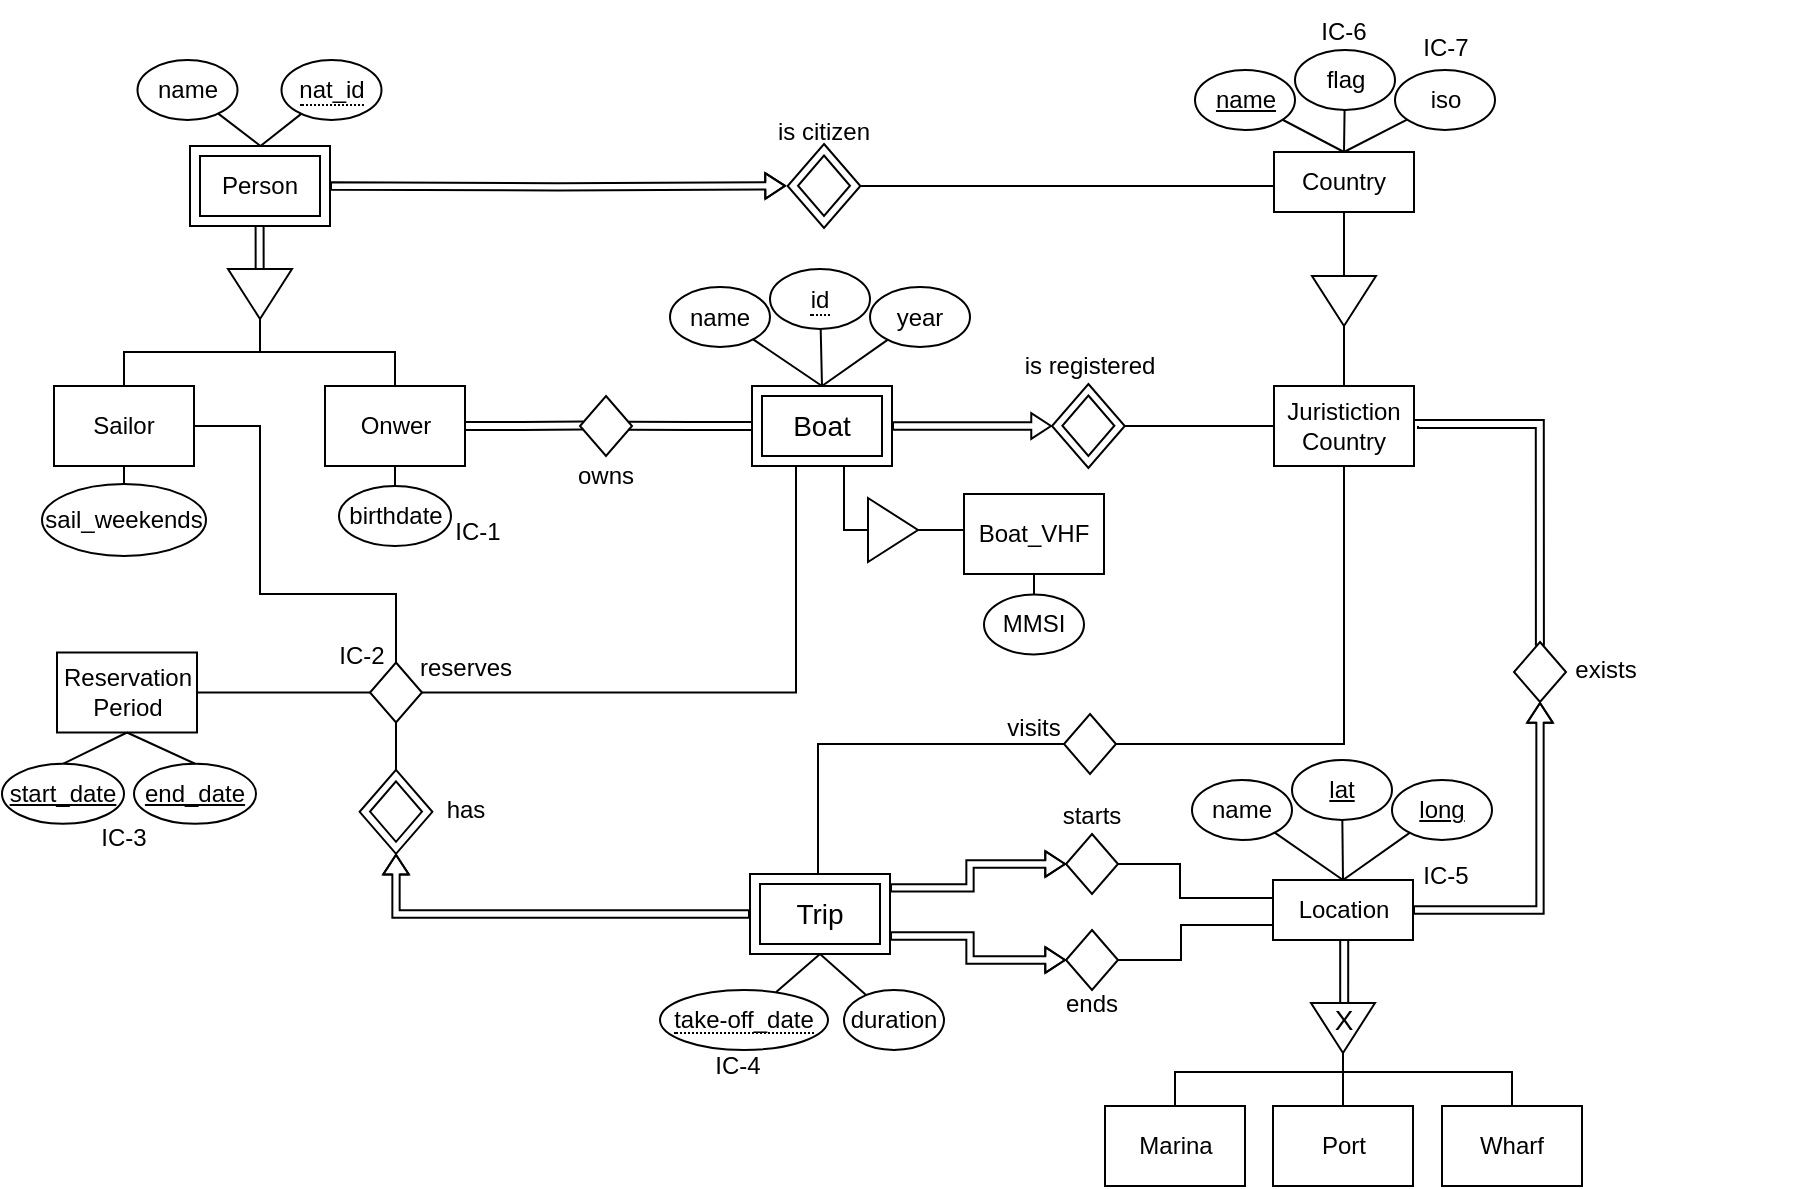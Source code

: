 <mxfile version="15.9.6" type="device"><diagram id="mtO8EmzBldFPsHvV7_26" name="EA-Model"><mxGraphModel dx="865" dy="456" grid="1" gridSize="4" guides="1" tooltips="1" connect="1" arrows="1" fold="1" page="1" pageScale="1" pageWidth="827" pageHeight="1169" math="0" shadow="0"><root><mxCell id="0"/><mxCell id="1" parent="0"/><mxCell id="zJxWmI2F3YD3vHhMLD6m-106" value="" style="edgeStyle=orthogonalEdgeStyle;rounded=0;orthogonalLoop=1;jettySize=auto;html=1;fontColor=#000000;startArrow=block;startFill=0;endArrow=none;endFill=0;shape=flexArrow;endWidth=14.912;endSize=2.42;width=3.649;startSize=2.956;sourcePerimeterSpacing=0;startWidth=8.221;ignoreEdge=0;shadow=0;sketch=0;sourcePortConstraint=none;targetPortConstraint=none;orthogonal=0;anchorPointDirection=0;entryX=1;entryY=0.5;entryDx=0;entryDy=0;exitX=0.5;exitY=1;exitDx=0;exitDy=0;" parent="1" source="zJxWmI2F3YD3vHhMLD6m-108" target="zJxWmI2F3YD3vHhMLD6m-92" edge="1"><mxGeometry relative="1" as="geometry"><mxPoint x="772" y="486" as="sourcePoint"/><mxPoint x="772.011" y="609.0" as="targetPoint"/><Array as="points"><mxPoint x="772" y="482"/><mxPoint x="772" y="609"/></Array></mxGeometry></mxCell><mxCell id="zJxWmI2F3YD3vHhMLD6m-107" value="" style="group;rounded=1;shadow=0;sketch=0;strokeColor=none;strokeWidth=1;fillColor=none;gradientColor=none;" parent="1" vertex="1" connectable="0"><mxGeometry x="779" y="438" width="130" height="36" as="geometry"/></mxCell><mxCell id="zJxWmI2F3YD3vHhMLD6m-108" value="" style="rhombus;whiteSpace=wrap;html=1;fillColor=default;container=0;rounded=0;shadow=0;sketch=0;strokeColor=default;strokeWidth=1;" parent="zJxWmI2F3YD3vHhMLD6m-107" vertex="1"><mxGeometry x="-20" y="2" width="26" height="30" as="geometry"/></mxCell><mxCell id="zJxWmI2F3YD3vHhMLD6m-109" value="exists" style="text;html=1;strokeColor=none;fillColor=none;align=center;verticalAlign=middle;whiteSpace=wrap;rounded=0;container=0;shadow=0;sketch=0;" parent="zJxWmI2F3YD3vHhMLD6m-107" vertex="1"><mxGeometry x="-7" y="1" width="66" height="30" as="geometry"/></mxCell><mxCell id="zJxWmI2F3YD3vHhMLD6m-112" value="" style="edgeStyle=orthogonalEdgeStyle;rounded=0;orthogonalLoop=1;jettySize=auto;html=1;fontColor=#000000;startArrow=none;startFill=0;endArrow=none;endFill=0;shape=link;startSize=5;shadow=0;sketch=0;sourcePerimeterSpacing=0;entryX=1;entryY=0.5;entryDx=0;entryDy=0;exitX=0.498;exitY=0.063;exitDx=0;exitDy=0;exitPerimeter=0;" parent="1" source="zJxWmI2F3YD3vHhMLD6m-108" target="zJxWmI2F3YD3vHhMLD6m-33" edge="1"><mxGeometry relative="1" as="geometry"><mxPoint x="772" y="438" as="sourcePoint"/><mxPoint x="718" y="366" as="targetPoint"/><Array as="points"><mxPoint x="772" y="331"/></Array></mxGeometry></mxCell><mxCell id="zJxWmI2F3YD3vHhMLD6m-163" value="" style="edgeStyle=orthogonalEdgeStyle;rounded=0;orthogonalLoop=1;jettySize=auto;html=1;fontColor=#000000;startArrow=block;startFill=0;endArrow=none;endFill=0;shape=flexArrow;endWidth=14.912;endSize=2.42;width=3.649;startSize=2.956;sourcePerimeterSpacing=0;startWidth=8.221;ignoreEdge=0;shadow=0;sketch=0;sourcePortConstraint=none;targetPortConstraint=none;orthogonal=0;anchorPointDirection=0;fontSize=14;entryX=1;entryY=0.5;entryDx=0;entryDy=0;exitX=0;exitY=0.5;exitDx=0;exitDy=0;" parent="1" source="zJxWmI2F3YD3vHhMLD6m-165" target="zJxWmI2F3YD3vHhMLD6m-155" edge="1"><mxGeometry relative="1" as="geometry"><mxPoint x="520" y="332" as="sourcePoint"/><mxPoint x="502.021" y="356.0" as="targetPoint"/><Array as="points"/></mxGeometry></mxCell><mxCell id="zJxWmI2F3YD3vHhMLD6m-173" value="" style="edgeStyle=orthogonalEdgeStyle;rounded=0;sketch=0;orthogonalLoop=1;jettySize=auto;html=1;shadow=0;fontSize=14;startArrow=none;startFill=0;endArrow=none;endFill=0;sourcePerimeterSpacing=0;entryX=1;entryY=0.5;entryDx=0;entryDy=0;" parent="1" source="zJxWmI2F3YD3vHhMLD6m-33" target="zJxWmI2F3YD3vHhMLD6m-165" edge="1"><mxGeometry relative="1" as="geometry"/></mxCell><mxCell id="zJxWmI2F3YD3vHhMLD6m-174" value="" style="group;rounded=0;shadow=0;sketch=0;fontSize=14;strokeColor=default;strokeWidth=1;fillColor=none;gradientColor=none;container=0;" parent="1" vertex="1" connectable="0"><mxGeometry x="377" y="556" width="70" height="40" as="geometry"/></mxCell><mxCell id="xn7g9iZV4RgTC4gJWkwB-10" value="" style="edgeStyle=orthogonalEdgeStyle;rounded=0;orthogonalLoop=1;jettySize=auto;html=1;fontColor=#000000;startArrow=block;startFill=0;endArrow=none;endFill=0;shape=flexArrow;endWidth=14.912;endSize=2.42;width=3.649;startSize=2.956;sourcePerimeterSpacing=0;startWidth=8.221;ignoreEdge=0;shadow=0;sketch=0;sourcePortConstraint=none;targetPortConstraint=none;orthogonal=0;anchorPointDirection=0;entryX=1;entryY=0.198;entryDx=0;entryDy=0;entryPerimeter=0;exitX=0;exitY=0.5;exitDx=0;exitDy=0;" parent="1" source="xn7g9iZV4RgTC4gJWkwB-2" edge="1"><mxGeometry relative="1" as="geometry"><mxPoint x="526" y="551" as="sourcePoint"/><mxPoint x="447" y="562.92" as="targetPoint"/><Array as="points"><mxPoint x="487" y="551"/><mxPoint x="487" y="563"/></Array></mxGeometry></mxCell><mxCell id="xn7g9iZV4RgTC4gJWkwB-18" value="" style="edgeStyle=orthogonalEdgeStyle;rounded=0;orthogonalLoop=1;jettySize=auto;html=1;fontColor=#000000;startArrow=none;startFill=0;endArrow=none;endFill=0;entryX=1;entryY=0.5;entryDx=0;entryDy=0;" parent="1" target="xn7g9iZV4RgTC4gJWkwB-2" edge="1"><mxGeometry relative="1" as="geometry"><mxPoint x="636" y="568" as="sourcePoint"/><mxPoint x="592.26" y="558" as="targetPoint"/><Array as="points"><mxPoint x="639" y="568"/><mxPoint x="592" y="568"/><mxPoint x="592" y="551"/></Array></mxGeometry></mxCell><mxCell id="xn7g9iZV4RgTC4gJWkwB-19" value="" style="edgeStyle=orthogonalEdgeStyle;rounded=0;orthogonalLoop=1;jettySize=auto;html=1;fontColor=#000000;startArrow=none;startFill=0;endArrow=none;endFill=0;entryX=1;entryY=0.5;entryDx=0;entryDy=0;exitX=0;exitY=0.75;exitDx=0;exitDy=0;" parent="1" source="zJxWmI2F3YD3vHhMLD6m-92" target="xn7g9iZV4RgTC4gJWkwB-7" edge="1"><mxGeometry relative="1" as="geometry"><mxPoint x="634" y="582" as="sourcePoint"/><mxPoint x="598.26" y="600" as="targetPoint"/><Array as="points"><mxPoint x="592.5" y="582"/><mxPoint x="592.5" y="599"/></Array></mxGeometry></mxCell><mxCell id="xn7g9iZV4RgTC4gJWkwB-26" value="" style="edgeStyle=none;rounded=0;orthogonalLoop=1;jettySize=auto;html=1;endArrow=none;endFill=0;entryX=0.5;entryY=1;entryDx=0;entryDy=0;" parent="1" source="xn7g9iZV4RgTC4gJWkwB-23" target="zJxWmI2F3YD3vHhMLD6m-175" edge="1"><mxGeometry relative="1" as="geometry"/></mxCell><mxCell id="xn7g9iZV4RgTC4gJWkwB-23" value="&lt;div style=&quot;border-bottom: 1px dotted black ; line-height: 1&quot;&gt;take-off_date&lt;/div&gt;" style="ellipse;whiteSpace=wrap;html=1;container=0;" parent="1" vertex="1"><mxGeometry x="332" y="614" width="84" height="30" as="geometry"/></mxCell><mxCell id="xn7g9iZV4RgTC4gJWkwB-25" value="" style="rounded=0;orthogonalLoop=1;jettySize=auto;html=1;endArrow=none;endFill=0;entryX=0.5;entryY=1;entryDx=0;entryDy=0;" parent="1" source="xn7g9iZV4RgTC4gJWkwB-24" target="zJxWmI2F3YD3vHhMLD6m-175" edge="1"><mxGeometry relative="1" as="geometry"/></mxCell><mxCell id="xn7g9iZV4RgTC4gJWkwB-24" value="duration" style="ellipse;whiteSpace=wrap;html=1;container=0;" parent="1" vertex="1"><mxGeometry x="424" y="614" width="50" height="30" as="geometry"/></mxCell><mxCell id="xn7g9iZV4RgTC4gJWkwB-32" value="" style="edgeStyle=orthogonalEdgeStyle;rounded=0;orthogonalLoop=1;jettySize=auto;html=1;fontColor=#000000;startArrow=none;startFill=0;endArrow=none;endFill=0;entryX=0;entryY=0.5;entryDx=0;entryDy=0;exitX=0.5;exitY=0;exitDx=0;exitDy=0;" parent="1" target="xn7g9iZV4RgTC4gJWkwB-29" edge="1" source="zJxWmI2F3YD3vHhMLD6m-176"><mxGeometry relative="1" as="geometry"><mxPoint x="411" y="616" as="sourcePoint"/><mxPoint x="524" y="491" as="targetPoint"/><Array as="points"><mxPoint x="412" y="588"/><mxPoint x="411" y="588"/><mxPoint x="411" y="491"/></Array></mxGeometry></mxCell><mxCell id="xn7g9iZV4RgTC4gJWkwB-33" value="" style="edgeStyle=orthogonalEdgeStyle;rounded=0;orthogonalLoop=1;jettySize=auto;html=1;fontColor=#000000;startArrow=none;startFill=0;endArrow=none;endFill=0;entryX=0.5;entryY=1;entryDx=0;entryDy=0;exitX=1;exitY=0.5;exitDx=0;exitDy=0;" parent="1" source="xn7g9iZV4RgTC4gJWkwB-29" target="zJxWmI2F3YD3vHhMLD6m-33" edge="1"><mxGeometry relative="1" as="geometry"><mxPoint x="674" y="488" as="sourcePoint"/><mxPoint x="674" y="378" as="targetPoint"/><Array as="points"><mxPoint x="674" y="491"/></Array></mxGeometry></mxCell><mxCell id="xn7g9iZV4RgTC4gJWkwB-41" value="" style="edgeStyle=orthogonalEdgeStyle;rounded=0;orthogonalLoop=1;jettySize=auto;html=1;fontColor=#000000;startArrow=none;startFill=0;endArrow=none;endFill=0;shape=link;startSize=5;exitX=1;exitY=0.5;exitDx=0;exitDy=0;entryX=0.064;entryY=0.492;entryDx=0;entryDy=0;entryPerimeter=0;" parent="1" source="zJxWmI2F3YD3vHhMLD6m-144" target="xn7g9iZV4RgTC4gJWkwB-39" edge="1"><mxGeometry relative="1" as="geometry"><mxPoint x="320.044" y="389.9" as="sourcePoint"/><mxPoint x="284" y="332" as="targetPoint"/><Array as="points"/></mxGeometry></mxCell><mxCell id="xn7g9iZV4RgTC4gJWkwB-42" value="" style="edgeStyle=orthogonalEdgeStyle;rounded=0;orthogonalLoop=1;jettySize=auto;html=1;fontColor=#000000;startArrow=none;startFill=0;endArrow=none;endFill=0;shape=link;startSize=5;exitX=0;exitY=0.5;exitDx=0;exitDy=0;entryX=0.93;entryY=0.494;entryDx=0;entryDy=0;entryPerimeter=0;" parent="1" source="zJxWmI2F3YD3vHhMLD6m-155" target="xn7g9iZV4RgTC4gJWkwB-39" edge="1"><mxGeometry relative="1" as="geometry"><mxPoint x="372" y="332" as="sourcePoint"/><mxPoint x="324" y="332" as="targetPoint"/><Array as="points"/></mxGeometry></mxCell><mxCell id="zJxWmI2F3YD3vHhMLD6m-135" value="&lt;div style=&quot;border-bottom: 1px dotted black&quot;&gt;nat_id&lt;/div&gt;" style="ellipse;whiteSpace=wrap;html=1;container=0;" parent="1" vertex="1"><mxGeometry x="142.75" y="149" width="50" height="30" as="geometry"/></mxCell><mxCell id="zJxWmI2F3YD3vHhMLD6m-138" style="edgeStyle=none;rounded=0;orthogonalLoop=1;jettySize=auto;html=1;entryX=0.5;entryY=0;entryDx=0;entryDy=0;endArrow=none;endFill=0;" parent="1" source="zJxWmI2F3YD3vHhMLD6m-135" edge="1"><mxGeometry relative="1" as="geometry"><mxPoint x="132.25" y="192" as="targetPoint"/></mxGeometry></mxCell><mxCell id="zJxWmI2F3YD3vHhMLD6m-140" style="rounded=0;orthogonalLoop=1;jettySize=auto;html=1;endArrow=none;endFill=0;entryX=0.5;entryY=0;entryDx=0;entryDy=0;" parent="1" source="zJxWmI2F3YD3vHhMLD6m-141" edge="1"><mxGeometry relative="1" as="geometry"><mxPoint x="132.25" y="192" as="targetPoint"/></mxGeometry></mxCell><mxCell id="zJxWmI2F3YD3vHhMLD6m-141" value="name" style="ellipse;whiteSpace=wrap;html=1;container=0;" parent="1" vertex="1"><mxGeometry x="70.75" y="149" width="50" height="30" as="geometry"/></mxCell><mxCell id="zJxWmI2F3YD3vHhMLD6m-142" value="Sailor" style="rounded=0;whiteSpace=wrap;html=1;fontColor=#000000;fillColor=default;strokeWidth=1;shadow=0;sketch=0;container=0;" parent="1" vertex="1"><mxGeometry x="29" y="312" width="70" height="40" as="geometry"/></mxCell><mxCell id="zJxWmI2F3YD3vHhMLD6m-144" value="Onwer" style="rounded=0;whiteSpace=wrap;html=1;fontColor=#000000;fillColor=default;strokeWidth=1;shadow=0;sketch=0;container=0;" parent="1" vertex="1"><mxGeometry x="164.5" y="312" width="70" height="40" as="geometry"/></mxCell><mxCell id="zJxWmI2F3YD3vHhMLD6m-149" style="edgeStyle=orthogonalEdgeStyle;rounded=0;sketch=0;orthogonalLoop=1;jettySize=auto;html=1;shadow=0;startArrow=none;startFill=0;endArrow=none;endFill=0;sourcePerimeterSpacing=0;entryX=0;entryY=0.5;entryDx=0;entryDy=0;exitX=0.5;exitY=0;exitDx=0;exitDy=0;" parent="1" source="zJxWmI2F3YD3vHhMLD6m-142" target="zJxWmI2F3YD3vHhMLD6m-146" edge="1"><mxGeometry relative="1" as="geometry"><mxPoint x="-446" y="-215" as="targetPoint"/><Array as="points"><mxPoint x="64" y="295"/><mxPoint x="132" y="295"/></Array></mxGeometry></mxCell><mxCell id="zJxWmI2F3YD3vHhMLD6m-151" style="edgeStyle=orthogonalEdgeStyle;rounded=0;sketch=0;orthogonalLoop=1;jettySize=auto;html=1;entryX=0;entryY=0.5;entryDx=0;entryDy=0;shadow=0;startArrow=none;startFill=0;endArrow=none;endFill=0;sourcePerimeterSpacing=0;exitX=0.5;exitY=0;exitDx=0;exitDy=0;" parent="1" source="zJxWmI2F3YD3vHhMLD6m-144" target="zJxWmI2F3YD3vHhMLD6m-146" edge="1"><mxGeometry relative="1" as="geometry"><Array as="points"><mxPoint x="200" y="295"/><mxPoint x="132" y="295"/></Array></mxGeometry></mxCell><mxCell id="xn7g9iZV4RgTC4gJWkwB-45" value="" style="rhombus;whiteSpace=wrap;html=1;fillColor=none;container=0;rounded=0;" parent="1" vertex="1"><mxGeometry x="187" y="450.25" width="26" height="30" as="geometry"/></mxCell><mxCell id="T82zshx75YJD7q8zzaBY-7" value="IC-4" style="text;html=1;strokeColor=none;fillColor=none;align=center;verticalAlign=middle;whiteSpace=wrap;rounded=0;fontColor=#000000;container=0;" parent="1" vertex="1"><mxGeometry x="348" y="637" width="46" height="30" as="geometry"/></mxCell><mxCell id="vhLkZkpWc89XIoJ8tT74-11" value="" style="triangle;whiteSpace=wrap;html=1;rotation=0;direction=east;container=0;" parent="1" vertex="1"><mxGeometry x="436" y="368" width="25" height="32" as="geometry"/></mxCell><mxCell id="zJxWmI2F3YD3vHhMLD6m-154" value="" style="group;rounded=0;shadow=0;sketch=0;fontSize=14;strokeColor=default;strokeWidth=1;fillColor=default;gradientColor=none;container=0;" parent="1" vertex="1" connectable="0"><mxGeometry x="378" y="312" width="70" height="40" as="geometry"/></mxCell><mxCell id="_oi1t7SyCfemKxTEH7Dt-3" style="rounded=0;orthogonalLoop=1;jettySize=auto;html=1;exitX=0.5;exitY=0;exitDx=0;exitDy=0;endArrow=none;endFill=0;entryX=0.5;entryY=1;entryDx=0;entryDy=0;" parent="1" source="_oi1t7SyCfemKxTEH7Dt-1" target="zJxWmI2F3YD3vHhMLD6m-142" edge="1"><mxGeometry relative="1" as="geometry"><mxPoint x="37" y="353" as="targetPoint"/></mxGeometry></mxCell><mxCell id="_oi1t7SyCfemKxTEH7Dt-1" value="sail_weekends" style="ellipse;whiteSpace=wrap;html=1;container=0;" parent="1" vertex="1"><mxGeometry x="23" y="361" width="82" height="36" as="geometry"/></mxCell><mxCell id="_oi1t7SyCfemKxTEH7Dt-10" value="" style="edgeStyle=none;rounded=0;orthogonalLoop=1;jettySize=auto;html=1;endArrow=none;endFill=0;entryX=0.5;entryY=1;entryDx=0;entryDy=0;exitX=0.5;exitY=0;exitDx=0;exitDy=0;" parent="1" source="_oi1t7SyCfemKxTEH7Dt-4" target="zJxWmI2F3YD3vHhMLD6m-144" edge="1"><mxGeometry relative="1" as="geometry"><mxPoint x="231" y="379" as="sourcePoint"/></mxGeometry></mxCell><mxCell id="_oi1t7SyCfemKxTEH7Dt-4" value="birthdate" style="ellipse;whiteSpace=wrap;html=1;container=0;" parent="1" vertex="1"><mxGeometry x="171.5" y="362" width="56" height="30" as="geometry"/></mxCell><mxCell id="T82zshx75YJD7q8zzaBY-8" value="IC-6" style="text;html=1;strokeColor=none;fillColor=none;align=center;verticalAlign=middle;whiteSpace=wrap;rounded=0;fontColor=#000000;container=0;" parent="1" vertex="1"><mxGeometry x="651" y="119" width="45.75" height="32" as="geometry"/></mxCell><mxCell id="zJxWmI2F3YD3vHhMLD6m-99" value="Marina" style="rounded=0;whiteSpace=wrap;html=1;fontColor=#000000;fillColor=default;strokeWidth=1;shadow=0;sketch=0;container=0;" parent="1" vertex="1"><mxGeometry x="554.5" y="672" width="70" height="40" as="geometry"/></mxCell><mxCell id="zJxWmI2F3YD3vHhMLD6m-100" value="Port" style="rounded=0;whiteSpace=wrap;html=1;fontColor=#000000;fillColor=default;strokeWidth=1;shadow=0;sketch=0;container=0;" parent="1" vertex="1"><mxGeometry x="638.5" y="672" width="70" height="40" as="geometry"/></mxCell><mxCell id="zJxWmI2F3YD3vHhMLD6m-101" value="Wharf" style="rounded=0;whiteSpace=wrap;html=1;fontColor=#000000;fillColor=default;strokeWidth=1;shadow=0;sketch=0;container=0;" parent="1" vertex="1"><mxGeometry x="723" y="672" width="70" height="40" as="geometry"/></mxCell><mxCell id="zJxWmI2F3YD3vHhMLD6m-105" style="edgeStyle=orthogonalEdgeStyle;rounded=0;sketch=0;orthogonalLoop=1;jettySize=auto;html=1;shadow=0;startArrow=none;startFill=0;endArrow=none;endFill=0;sourcePerimeterSpacing=0;entryX=0;entryY=0.5;entryDx=0;entryDy=0;" parent="1" source="zJxWmI2F3YD3vHhMLD6m-99" target="zJxWmI2F3YD3vHhMLD6m-96" edge="1"><mxGeometry relative="1" as="geometry"><mxPoint x="670" y="643" as="targetPoint"/><Array as="points"><mxPoint x="590" y="655"/><mxPoint x="674" y="655"/></Array></mxGeometry></mxCell><mxCell id="zJxWmI2F3YD3vHhMLD6m-103" style="edgeStyle=none;rounded=0;sketch=0;orthogonalLoop=1;jettySize=auto;html=1;shadow=0;startArrow=none;startFill=0;endArrow=none;endFill=0;sourcePerimeterSpacing=0;entryX=0.5;entryY=0;entryDx=0;entryDy=0;exitX=0;exitY=0.5;exitDx=0;exitDy=0;" parent="1" source="zJxWmI2F3YD3vHhMLD6m-96" target="zJxWmI2F3YD3vHhMLD6m-100" edge="1"><mxGeometry relative="1" as="geometry"><mxPoint x="672.286" y="638.381" as="sourcePoint"/><mxPoint x="674" y="655" as="targetPoint"/></mxGeometry></mxCell><mxCell id="zJxWmI2F3YD3vHhMLD6m-104" style="edgeStyle=orthogonalEdgeStyle;rounded=0;sketch=0;orthogonalLoop=1;jettySize=auto;html=1;entryX=0;entryY=0.5;entryDx=0;entryDy=0;shadow=0;startArrow=none;startFill=0;endArrow=none;endFill=0;sourcePerimeterSpacing=0;" parent="1" source="zJxWmI2F3YD3vHhMLD6m-101" target="zJxWmI2F3YD3vHhMLD6m-96" edge="1"><mxGeometry relative="1" as="geometry"><Array as="points"><mxPoint x="758" y="655"/><mxPoint x="674" y="655"/></Array></mxGeometry></mxCell><mxCell id="zJxWmI2F3YD3vHhMLD6m-89" value="&lt;u&gt;long&lt;/u&gt;" style="ellipse;whiteSpace=wrap;html=1;container=0;" parent="1" vertex="1"><mxGeometry x="698" y="509" width="50" height="30" as="geometry"/></mxCell><mxCell id="zJxWmI2F3YD3vHhMLD6m-91" value="&lt;u&gt;lat&lt;/u&gt;" style="ellipse;whiteSpace=wrap;html=1;container=0;" parent="1" vertex="1"><mxGeometry x="648" y="499" width="50" height="30" as="geometry"/></mxCell><mxCell id="zJxWmI2F3YD3vHhMLD6m-92" value="Location" style="rounded=0;whiteSpace=wrap;html=1;container=0;" parent="1" vertex="1"><mxGeometry x="638.5" y="559" width="70" height="30" as="geometry"/></mxCell><mxCell id="zJxWmI2F3YD3vHhMLD6m-88" style="edgeStyle=none;rounded=0;orthogonalLoop=1;jettySize=auto;html=1;entryX=0.5;entryY=0;entryDx=0;entryDy=0;endArrow=none;endFill=0;" parent="1" source="zJxWmI2F3YD3vHhMLD6m-89" target="zJxWmI2F3YD3vHhMLD6m-92" edge="1"><mxGeometry relative="1" as="geometry"/></mxCell><mxCell id="zJxWmI2F3YD3vHhMLD6m-90" style="edgeStyle=none;rounded=0;orthogonalLoop=1;jettySize=auto;html=1;entryX=0.5;entryY=0;entryDx=0;entryDy=0;endArrow=none;endFill=0;" parent="1" source="zJxWmI2F3YD3vHhMLD6m-91" target="zJxWmI2F3YD3vHhMLD6m-92" edge="1"><mxGeometry relative="1" as="geometry"/></mxCell><mxCell id="zJxWmI2F3YD3vHhMLD6m-93" style="rounded=0;orthogonalLoop=1;jettySize=auto;html=1;endArrow=none;endFill=0;entryX=0.5;entryY=0;entryDx=0;entryDy=0;" parent="1" source="zJxWmI2F3YD3vHhMLD6m-94" target="zJxWmI2F3YD3vHhMLD6m-92" edge="1"><mxGeometry relative="1" as="geometry"/></mxCell><mxCell id="zJxWmI2F3YD3vHhMLD6m-94" value="name" style="ellipse;whiteSpace=wrap;html=1;container=0;" parent="1" vertex="1"><mxGeometry x="598" y="509" width="50" height="30" as="geometry"/></mxCell><mxCell id="zJxWmI2F3YD3vHhMLD6m-2" value="IC-5" style="text;html=1;strokeColor=none;fillColor=none;align=center;verticalAlign=middle;whiteSpace=wrap;rounded=0;fontColor=#000000;container=0;" parent="1" vertex="1"><mxGeometry x="702" y="542" width="46" height="30" as="geometry"/></mxCell><mxCell id="zJxWmI2F3YD3vHhMLD6m-23" value="" style="triangle;whiteSpace=wrap;html=1;rotation=-90;container=0;direction=west;" parent="1" vertex="1"><mxGeometry x="661.5" y="253.5" width="25" height="32" as="geometry"/></mxCell><mxCell id="zJxWmI2F3YD3vHhMLD6m-33" value="Juristiction Country" style="rounded=0;whiteSpace=wrap;html=1;fontColor=#000000;fillColor=default;allowArrows=1;container=0;" parent="1" vertex="1"><mxGeometry x="639" y="312" width="70" height="40" as="geometry"/></mxCell><mxCell id="zJxWmI2F3YD3vHhMLD6m-79" style="edgeStyle=none;rounded=0;sketch=0;orthogonalLoop=1;jettySize=auto;html=1;shadow=0;startArrow=none;startFill=0;endArrow=none;endFill=0;sourcePerimeterSpacing=0;" parent="1" source="zJxWmI2F3YD3vHhMLD6m-23" target="zJxWmI2F3YD3vHhMLD6m-33" edge="1"><mxGeometry relative="1" as="geometry"/></mxCell><mxCell id="zJxWmI2F3YD3vHhMLD6m-24" value="iso" style="ellipse;whiteSpace=wrap;html=1;container=0;" parent="1" vertex="1"><mxGeometry x="699.5" y="154" width="50" height="30" as="geometry"/></mxCell><mxCell id="zJxWmI2F3YD3vHhMLD6m-25" value="flag" style="ellipse;whiteSpace=wrap;html=1;container=0;" parent="1" vertex="1"><mxGeometry x="649.5" y="144" width="50" height="30" as="geometry"/></mxCell><mxCell id="zJxWmI2F3YD3vHhMLD6m-26" value="Country" style="rounded=0;whiteSpace=wrap;html=1;container=0;" parent="1" vertex="1"><mxGeometry x="639" y="195" width="70" height="30" as="geometry"/></mxCell><mxCell id="zJxWmI2F3YD3vHhMLD6m-38" style="edgeStyle=none;rounded=0;orthogonalLoop=1;jettySize=auto;html=1;entryX=0.5;entryY=0;entryDx=0;entryDy=0;endArrow=none;endFill=0;" parent="1" source="zJxWmI2F3YD3vHhMLD6m-24" target="zJxWmI2F3YD3vHhMLD6m-26" edge="1"><mxGeometry relative="1" as="geometry"/></mxCell><mxCell id="zJxWmI2F3YD3vHhMLD6m-37" style="edgeStyle=none;rounded=0;orthogonalLoop=1;jettySize=auto;html=1;entryX=0.5;entryY=0;entryDx=0;entryDy=0;endArrow=none;endFill=0;" parent="1" source="zJxWmI2F3YD3vHhMLD6m-25" target="zJxWmI2F3YD3vHhMLD6m-26" edge="1"><mxGeometry relative="1" as="geometry"/></mxCell><mxCell id="zJxWmI2F3YD3vHhMLD6m-36" style="rounded=0;orthogonalLoop=1;jettySize=auto;html=1;endArrow=none;endFill=0;entryX=0.5;entryY=0;entryDx=0;entryDy=0;" parent="1" source="zJxWmI2F3YD3vHhMLD6m-34" target="zJxWmI2F3YD3vHhMLD6m-26" edge="1"><mxGeometry relative="1" as="geometry"/></mxCell><mxCell id="zJxWmI2F3YD3vHhMLD6m-34" value="&lt;u&gt;name&lt;/u&gt;" style="ellipse;whiteSpace=wrap;html=1;container=0;" parent="1" vertex="1"><mxGeometry x="599.5" y="154" width="50" height="30" as="geometry"/></mxCell><mxCell id="T82zshx75YJD7q8zzaBY-9" value="IC-7" style="text;html=1;strokeColor=none;fillColor=none;align=center;verticalAlign=middle;whiteSpace=wrap;rounded=0;fontColor=#000000;container=0;" parent="1" vertex="1"><mxGeometry x="701.5" y="128" width="46" height="30" as="geometry"/></mxCell><mxCell id="zJxWmI2F3YD3vHhMLD6m-96" value="&lt;p style=&quot;line-height: 0&quot;&gt;&lt;br&gt;&lt;/p&gt;" style="triangle;whiteSpace=wrap;html=1;rotation=-90;rounded=0;shadow=0;sketch=0;strokeWidth=1;fillColor=default;gradientColor=none;strokeColor=default;portConstraintRotation=1;snapToPoint=1;container=0;direction=west;" parent="1" vertex="1"><mxGeometry x="661" y="617" width="25" height="32" as="geometry"/></mxCell><mxCell id="zJxWmI2F3YD3vHhMLD6m-113" value="&lt;font style=&quot;font-size: 14px&quot;&gt;X&lt;/font&gt;" style="text;html=1;strokeColor=none;fillColor=none;align=center;verticalAlign=middle;whiteSpace=wrap;rounded=0;shadow=0;sketch=0;container=0;rotation=0;" parent="1" vertex="1"><mxGeometry x="643.5" y="614" width="60" height="30" as="geometry"/></mxCell><mxCell id="zJxWmI2F3YD3vHhMLD6m-165" value="" style="rhombus;whiteSpace=wrap;html=1;fillColor=none;container=0;rounded=0;shadow=0;sketch=0;fontSize=14;strokeColor=default;strokeWidth=1;" parent="1" vertex="1"><mxGeometry x="528" y="311" width="36.39" height="42" as="geometry"/></mxCell><mxCell id="zJxWmI2F3YD3vHhMLD6m-166" value="" style="rhombus;whiteSpace=wrap;html=1;fillColor=none;container=0;rounded=0;shadow=0;sketch=0;fontSize=14;strokeColor=default;strokeWidth=1;" parent="1" vertex="1"><mxGeometry x="533.19" y="316.75" width="26" height="30.25" as="geometry"/></mxCell><mxCell id="zJxWmI2F3YD3vHhMLD6m-167" value="is registered" style="text;html=1;strokeColor=none;fillColor=none;align=center;verticalAlign=middle;whiteSpace=wrap;rounded=0;container=0;shadow=0;sketch=0;fontSize=12;" parent="1" vertex="1"><mxGeometry x="500" y="287" width="94" height="30" as="geometry"/></mxCell><mxCell id="zJxWmI2F3YD3vHhMLD6m-175" value="" style="rounded=0;whiteSpace=wrap;html=1;fontColor=#000000;fillColor=default;strokeWidth=1;shadow=0;sketch=0;fontSize=14;container=0;" parent="1" vertex="1"><mxGeometry x="377" y="556" width="70" height="40" as="geometry"/></mxCell><mxCell id="zJxWmI2F3YD3vHhMLD6m-176" value="&lt;span&gt;Trip&lt;br&gt;&lt;/span&gt;" style="rounded=0;whiteSpace=wrap;html=1;fontColor=#000000;fillColor=default;strokeWidth=1;shadow=0;sketch=0;fontSize=14;container=0;" parent="1" vertex="1"><mxGeometry x="382" y="561" width="60" height="30" as="geometry"/></mxCell><mxCell id="xn7g9iZV4RgTC4gJWkwB-16" value="" style="edgeStyle=orthogonalEdgeStyle;rounded=0;orthogonalLoop=1;jettySize=auto;html=1;fontColor=#000000;startArrow=block;startFill=0;endArrow=none;endFill=0;shape=flexArrow;endWidth=14.912;endSize=2.42;width=3.649;startSize=2.956;sourcePerimeterSpacing=0;startWidth=8.221;ignoreEdge=0;shadow=0;sketch=0;sourcePortConstraint=none;targetPortConstraint=none;orthogonal=0;anchorPointDirection=0;entryX=1;entryY=0.198;entryDx=0;entryDy=0;entryPerimeter=0;exitX=0;exitY=0.5;exitDx=0;exitDy=0;" parent="1" source="xn7g9iZV4RgTC4gJWkwB-7" edge="1"><mxGeometry relative="1" as="geometry"><mxPoint x="526" y="599.09" as="sourcePoint"/><mxPoint x="447" y="587.01" as="targetPoint"/><Array as="points"><mxPoint x="487" y="599"/><mxPoint x="487" y="587"/></Array></mxGeometry></mxCell><mxCell id="xn7g9iZV4RgTC4gJWkwB-3" value="starts" style="text;html=1;strokeColor=none;fillColor=none;align=center;verticalAlign=middle;whiteSpace=wrap;rounded=0;container=0;" parent="1" vertex="1"><mxGeometry x="524" y="512" width="48" height="30" as="geometry"/></mxCell><mxCell id="xn7g9iZV4RgTC4gJWkwB-2" value="" style="rhombus;whiteSpace=wrap;html=1;fillColor=none;container=0;rounded=0;" parent="1" vertex="1"><mxGeometry x="535" y="536" width="26" height="30" as="geometry"/></mxCell><mxCell id="xn7g9iZV4RgTC4gJWkwB-6" value="ends" style="text;html=1;strokeColor=none;fillColor=none;align=center;verticalAlign=middle;whiteSpace=wrap;rounded=0;container=0;" parent="1" vertex="1"><mxGeometry x="524" y="606" width="48" height="30" as="geometry"/></mxCell><mxCell id="xn7g9iZV4RgTC4gJWkwB-7" value="" style="rhombus;whiteSpace=wrap;html=1;fillColor=none;container=0;rounded=0;" parent="1" vertex="1"><mxGeometry x="535" y="584" width="26" height="30" as="geometry"/></mxCell><mxCell id="xn7g9iZV4RgTC4gJWkwB-30" value="visits" style="text;html=1;strokeColor=none;fillColor=none;align=center;verticalAlign=middle;whiteSpace=wrap;rounded=0;container=0;" parent="1" vertex="1"><mxGeometry x="466" y="468" width="106" height="30" as="geometry"/></mxCell><mxCell id="xn7g9iZV4RgTC4gJWkwB-29" value="" style="rhombus;whiteSpace=wrap;html=1;fillColor=none;container=0;rounded=0;" parent="1" vertex="1"><mxGeometry x="534" y="476" width="26" height="30" as="geometry"/></mxCell><mxCell id="xn7g9iZV4RgTC4gJWkwB-38" value="owns" style="text;html=1;strokeColor=none;fillColor=none;align=center;verticalAlign=middle;whiteSpace=wrap;rounded=0;container=0;" parent="1" vertex="1"><mxGeometry x="252" y="342" width="106" height="30" as="geometry"/></mxCell><mxCell id="xn7g9iZV4RgTC4gJWkwB-39" value="" style="rhombus;whiteSpace=wrap;html=1;fillColor=none;container=0;rounded=0;" parent="1" vertex="1"><mxGeometry x="292" y="317" width="26" height="30" as="geometry"/></mxCell><mxCell id="zJxWmI2F3YD3vHhMLD6m-146" value="&lt;p style=&quot;line-height: 0&quot;&gt;&lt;br&gt;&lt;/p&gt;" style="triangle;whiteSpace=wrap;html=1;rotation=-90;rounded=0;shadow=0;sketch=0;strokeWidth=1;fillColor=default;gradientColor=none;strokeColor=default;portConstraintRotation=1;snapToPoint=1;container=0;direction=west;" parent="1" vertex="1"><mxGeometry x="119.5" y="250" width="25" height="32" as="geometry"/></mxCell><mxCell id="zJxWmI2F3YD3vHhMLD6m-155" value="" style="rounded=0;whiteSpace=wrap;html=1;fontColor=#000000;fillColor=default;strokeWidth=1;shadow=0;sketch=0;fontSize=14;container=0;" parent="1" vertex="1"><mxGeometry x="378" y="312" width="70" height="40" as="geometry"/></mxCell><mxCell id="vhLkZkpWc89XIoJ8tT74-1" value="Boat_VHF" style="rounded=0;whiteSpace=wrap;html=1;fontColor=#000000;fillColor=default;strokeWidth=1;container=0;" parent="1" vertex="1"><mxGeometry x="484" y="366" width="70" height="40" as="geometry"/></mxCell><mxCell id="zJxWmI2F3YD3vHhMLD6m-156" value="&lt;span&gt;Boat&lt;br&gt;&lt;/span&gt;" style="rounded=0;whiteSpace=wrap;html=1;fontColor=#000000;fillColor=default;strokeWidth=1;shadow=0;sketch=0;fontSize=14;container=0;" parent="1" vertex="1"><mxGeometry x="383" y="317" width="60" height="30" as="geometry"/></mxCell><mxCell id="fafjOqpx6oaeviXGbFza-1" value="" style="group" parent="1" vertex="1" connectable="0"><mxGeometry x="97" y="192" width="70" height="40" as="geometry"/></mxCell><mxCell id="fafjOqpx6oaeviXGbFza-2" value="" style="rounded=0;whiteSpace=wrap;html=1;fontColor=#000000;fillColor=default;strokeWidth=1;" parent="fafjOqpx6oaeviXGbFza-1" vertex="1"><mxGeometry width="70" height="40" as="geometry"/></mxCell><mxCell id="fafjOqpx6oaeviXGbFza-3" value="&lt;span&gt;Person&lt;br&gt;&lt;/span&gt;" style="rounded=0;whiteSpace=wrap;html=1;fontColor=#000000;fillColor=default;strokeWidth=1;" parent="fafjOqpx6oaeviXGbFza-1" vertex="1"><mxGeometry x="5" y="5" width="60" height="30" as="geometry"/></mxCell><mxCell id="fafjOqpx6oaeviXGbFza-12" value="" style="edgeStyle=orthogonalEdgeStyle;rounded=0;orthogonalLoop=1;jettySize=auto;html=1;fontColor=#000000;startArrow=none;startFill=0;endArrow=none;endFill=0;exitX=0;exitY=0.5;exitDx=0;exitDy=0;entryX=1;entryY=0.5;entryDx=0;entryDy=0;" parent="1" source="zJxWmI2F3YD3vHhMLD6m-26" target="fafjOqpx6oaeviXGbFza-7" edge="1"><mxGeometry relative="1" as="geometry"><mxPoint x="635" y="208" as="sourcePoint"/><mxPoint x="438.26" y="210.1" as="targetPoint"/><Array as="points"><mxPoint x="639" y="212"/></Array></mxGeometry></mxCell><mxCell id="fafjOqpx6oaeviXGbFza-18" value="" style="group" parent="1" vertex="1" connectable="0"><mxGeometry x="367.0" y="170" width="94" height="63" as="geometry"/></mxCell><mxCell id="fafjOqpx6oaeviXGbFza-9" value="is citizen" style="text;html=1;strokeColor=none;fillColor=none;align=center;verticalAlign=middle;whiteSpace=wrap;rounded=0;container=0;" parent="fafjOqpx6oaeviXGbFza-18" vertex="1"><mxGeometry width="94" height="30" as="geometry"/></mxCell><mxCell id="fafjOqpx6oaeviXGbFza-7" value="" style="rhombus;whiteSpace=wrap;html=1;fillColor=none;container=0;" parent="fafjOqpx6oaeviXGbFza-18" vertex="1"><mxGeometry x="28.81" y="21" width="36.39" height="42" as="geometry"/></mxCell><mxCell id="fafjOqpx6oaeviXGbFza-8" value="" style="rhombus;whiteSpace=wrap;html=1;fillColor=none;container=0;" parent="fafjOqpx6oaeviXGbFza-18" vertex="1"><mxGeometry x="34" y="26.75" width="26" height="30.25" as="geometry"/></mxCell><mxCell id="fafjOqpx6oaeviXGbFza-20" value="" style="edgeStyle=orthogonalEdgeStyle;rounded=0;orthogonalLoop=1;jettySize=auto;html=1;fontColor=#000000;startArrow=block;startFill=0;endArrow=none;endFill=0;shape=flexArrow;endWidth=14.912;endSize=2.42;width=3.649;startSize=2.956;sourcePerimeterSpacing=0;startWidth=8.221;ignoreEdge=0;shadow=0;sketch=0;sourcePortConstraint=none;targetPortConstraint=none;orthogonal=0;anchorPointDirection=0;fontSize=14;entryX=1;entryY=0.5;entryDx=0;entryDy=0;exitX=0;exitY=0.5;exitDx=0;exitDy=0;" parent="1" target="fafjOqpx6oaeviXGbFza-2" edge="1"><mxGeometry relative="1" as="geometry"><mxPoint x="395" y="211.91" as="sourcePoint"/><mxPoint x="315" y="211.91" as="targetPoint"/><Array as="points"/></mxGeometry></mxCell><mxCell id="TuUi5fwf8vTObgH7SBqK-5" value="" style="edgeStyle=orthogonalEdgeStyle;rounded=0;orthogonalLoop=1;jettySize=auto;html=1;fontColor=#000000;startArrow=none;startFill=0;endArrow=none;endFill=0;shape=link;startSize=5;" edge="1" parent="1"><mxGeometry relative="1" as="geometry"><mxPoint x="131.83" y="254" as="sourcePoint"/><mxPoint x="132.134" y="232" as="targetPoint"/><Array as="points"><mxPoint x="131.83" y="232"/></Array></mxGeometry></mxCell><mxCell id="TuUi5fwf8vTObgH7SBqK-6" value="" style="edgeStyle=orthogonalEdgeStyle;rounded=0;orthogonalLoop=1;jettySize=auto;html=1;fontColor=#000000;startArrow=none;startFill=0;endArrow=none;endFill=0;shape=link;startSize=5;exitX=0.51;exitY=0.233;exitDx=0;exitDy=0;exitPerimeter=0;" edge="1" parent="1" source="zJxWmI2F3YD3vHhMLD6m-113"><mxGeometry relative="1" as="geometry"><mxPoint x="673.844" y="646.9" as="sourcePoint"/><mxPoint x="674.104" y="589" as="targetPoint"/><Array as="points"/></mxGeometry></mxCell><mxCell id="zJxWmI2F3YD3vHhMLD6m-179" value="" style="rhombus;whiteSpace=wrap;html=1;fillColor=none;container=0;rounded=0;shadow=0;sketch=0;fontSize=14;strokeColor=default;strokeWidth=1;" parent="1" vertex="1"><mxGeometry x="181.81" y="503.89" width="36.39" height="42" as="geometry"/></mxCell><mxCell id="zJxWmI2F3YD3vHhMLD6m-180" value="" style="rhombus;whiteSpace=wrap;html=1;fillColor=none;container=0;rounded=0;shadow=0;sketch=0;fontSize=14;strokeColor=default;strokeWidth=1;" parent="1" vertex="1"><mxGeometry x="187.0" y="509.64" width="26" height="30.25" as="geometry"/></mxCell><mxCell id="TuUi5fwf8vTObgH7SBqK-8" value="" style="edgeStyle=orthogonalEdgeStyle;rounded=0;orthogonalLoop=1;jettySize=auto;html=1;fontColor=#000000;startArrow=none;startFill=0;endArrow=none;endFill=0;" edge="1" parent="1"><mxGeometry relative="1" as="geometry"><mxPoint x="674" y="257" as="sourcePoint"/><mxPoint x="673.54" y="225.1" as="targetPoint"/><Array as="points"><mxPoint x="673.28" y="225.0"/></Array></mxGeometry></mxCell><mxCell id="TuUi5fwf8vTObgH7SBqK-11" value="" style="edgeStyle=orthogonalEdgeStyle;rounded=0;orthogonalLoop=1;jettySize=auto;html=1;entryX=0;entryY=0.5;entryDx=0;entryDy=0;endArrow=none;endFill=0;" edge="1" parent="1" source="TuUi5fwf8vTObgH7SBqK-9" target="xn7g9iZV4RgTC4gJWkwB-45"><mxGeometry relative="1" as="geometry"/></mxCell><mxCell id="TuUi5fwf8vTObgH7SBqK-15" value="" style="rounded=0;orthogonalLoop=1;jettySize=auto;html=1;endArrow=none;endFill=0;entryX=0.5;entryY=0;entryDx=0;entryDy=0;exitX=0.5;exitY=1;exitDx=0;exitDy=0;" edge="1" parent="1" source="TuUi5fwf8vTObgH7SBqK-9" target="TuUi5fwf8vTObgH7SBqK-14"><mxGeometry relative="1" as="geometry"/></mxCell><mxCell id="TuUi5fwf8vTObgH7SBqK-9" value="Reservation Period" style="rounded=0;whiteSpace=wrap;html=1;fontColor=#000000;fillColor=default;strokeWidth=1;" vertex="1" parent="1"><mxGeometry x="30.5" y="445.25" width="70" height="40" as="geometry"/></mxCell><mxCell id="TuUi5fwf8vTObgH7SBqK-10" value="" style="edgeStyle=orthogonalEdgeStyle;rounded=0;orthogonalLoop=1;jettySize=auto;html=1;fontColor=#000000;startArrow=none;startFill=0;endArrow=none;endFill=0;exitX=0.5;exitY=0;exitDx=0;exitDy=0;entryX=1;entryY=0.5;entryDx=0;entryDy=0;" edge="1" parent="1" target="zJxWmI2F3YD3vHhMLD6m-142"><mxGeometry relative="1" as="geometry"><mxPoint x="200" y="450.25" as="sourcePoint"/><mxPoint x="127" y="336" as="targetPoint"/><Array as="points"><mxPoint x="200" y="416"/><mxPoint x="132" y="416"/><mxPoint x="132" y="332"/></Array></mxGeometry></mxCell><mxCell id="TuUi5fwf8vTObgH7SBqK-13" value="&lt;u&gt;end_date&lt;/u&gt;" style="ellipse;whiteSpace=wrap;html=1;container=0;" vertex="1" parent="1"><mxGeometry x="69" y="500.89" width="61" height="30" as="geometry"/></mxCell><mxCell id="TuUi5fwf8vTObgH7SBqK-14" value="&lt;u&gt;start_date&lt;/u&gt;" style="ellipse;whiteSpace=wrap;html=1;container=0;" vertex="1" parent="1"><mxGeometry x="3" y="500.89" width="61" height="30" as="geometry"/></mxCell><mxCell id="TuUi5fwf8vTObgH7SBqK-16" value="" style="rounded=0;orthogonalLoop=1;jettySize=auto;html=1;endArrow=none;endFill=0;entryX=0.5;entryY=0;entryDx=0;entryDy=0;exitX=0.5;exitY=1;exitDx=0;exitDy=0;" edge="1" parent="1" source="TuUi5fwf8vTObgH7SBqK-9" target="TuUi5fwf8vTObgH7SBqK-13"><mxGeometry relative="1" as="geometry"><mxPoint x="69.5" y="489.25" as="sourcePoint"/><mxPoint x="33.5" y="507.89" as="targetPoint"/><Array as="points"/></mxGeometry></mxCell><mxCell id="TuUi5fwf8vTObgH7SBqK-17" value="" style="edgeStyle=orthogonalEdgeStyle;rounded=0;orthogonalLoop=1;jettySize=auto;html=1;fontColor=#000000;startArrow=none;startFill=0;endArrow=none;endFill=0;" edge="1" parent="1"><mxGeometry relative="1" as="geometry"><mxPoint x="200" y="504" as="sourcePoint"/><mxPoint x="200.11" y="480" as="targetPoint"/><Array as="points"><mxPoint x="199.85" y="479.9"/></Array></mxGeometry></mxCell><mxCell id="TuUi5fwf8vTObgH7SBqK-19" value="" style="edgeStyle=orthogonalEdgeStyle;rounded=0;orthogonalLoop=1;jettySize=auto;html=1;fontColor=#000000;startArrow=none;startFill=0;endArrow=none;endFill=0;entryX=1;entryY=0.5;entryDx=0;entryDy=0;" edge="1" parent="1" target="xn7g9iZV4RgTC4gJWkwB-45"><mxGeometry relative="1" as="geometry"><mxPoint x="400" y="352" as="sourcePoint"/><mxPoint x="268.26" y="424" as="targetPoint"/><Array as="points"><mxPoint x="400" y="352"/><mxPoint x="400" y="465"/></Array></mxGeometry></mxCell><mxCell id="TuUi5fwf8vTObgH7SBqK-21" value="" style="edgeStyle=orthogonalEdgeStyle;rounded=0;orthogonalLoop=1;jettySize=auto;html=1;fontColor=#000000;startArrow=block;startFill=0;endArrow=none;endFill=0;shape=flexArrow;endWidth=14.912;endSize=2.42;width=3.649;startSize=2.956;sourcePerimeterSpacing=0;startWidth=8.221;ignoreEdge=0;shadow=0;sketch=0;sourcePortConstraint=none;targetPortConstraint=none;orthogonal=0;anchorPointDirection=0;exitX=0.5;exitY=1;exitDx=0;exitDy=0;entryX=0;entryY=0.5;entryDx=0;entryDy=0;" edge="1" parent="1" source="zJxWmI2F3YD3vHhMLD6m-179" target="zJxWmI2F3YD3vHhMLD6m-175"><mxGeometry relative="1" as="geometry"><mxPoint x="200.271" y="551" as="sourcePoint"/><mxPoint x="280" y="599" as="targetPoint"/><Array as="points"><mxPoint x="200" y="576"/></Array></mxGeometry></mxCell><mxCell id="TuUi5fwf8vTObgH7SBqK-22" value="reserves" style="text;html=1;strokeColor=none;fillColor=none;align=center;verticalAlign=middle;whiteSpace=wrap;rounded=0;shadow=0;sketch=0;" vertex="1" parent="1"><mxGeometry x="205" y="438" width="60" height="30" as="geometry"/></mxCell><mxCell id="TuUi5fwf8vTObgH7SBqK-26" value="" style="edgeStyle=none;rounded=0;orthogonalLoop=1;jettySize=auto;html=1;endArrow=none;endFill=0;entryX=0.5;entryY=0;entryDx=0;entryDy=0;" edge="1" parent="1" source="TuUi5fwf8vTObgH7SBqK-23" target="zJxWmI2F3YD3vHhMLD6m-155"><mxGeometry relative="1" as="geometry"/></mxCell><mxCell id="TuUi5fwf8vTObgH7SBqK-23" value="year" style="ellipse;whiteSpace=wrap;html=1;container=0;" vertex="1" parent="1"><mxGeometry x="437" y="262.5" width="50" height="30" as="geometry"/></mxCell><mxCell id="TuUi5fwf8vTObgH7SBqK-27" value="" style="edgeStyle=none;rounded=0;orthogonalLoop=1;jettySize=auto;html=1;endArrow=none;endFill=0;" edge="1" parent="1" source="TuUi5fwf8vTObgH7SBqK-24"><mxGeometry relative="1" as="geometry"><mxPoint x="413" y="312" as="targetPoint"/></mxGeometry></mxCell><mxCell id="TuUi5fwf8vTObgH7SBqK-24" value="&lt;div style=&quot;border-bottom: 1px dotted black&quot;&gt;id&lt;/div&gt;" style="ellipse;whiteSpace=wrap;html=1;container=0;" vertex="1" parent="1"><mxGeometry x="387" y="253.5" width="50" height="30" as="geometry"/></mxCell><mxCell id="TuUi5fwf8vTObgH7SBqK-28" value="" style="edgeStyle=none;rounded=0;orthogonalLoop=1;jettySize=auto;html=1;endArrow=none;endFill=0;entryX=0.5;entryY=0;entryDx=0;entryDy=0;" edge="1" parent="1" source="TuUi5fwf8vTObgH7SBqK-25" target="zJxWmI2F3YD3vHhMLD6m-155"><mxGeometry relative="1" as="geometry"/></mxCell><mxCell id="TuUi5fwf8vTObgH7SBqK-25" value="name" style="ellipse;whiteSpace=wrap;html=1;container=0;" vertex="1" parent="1"><mxGeometry x="337" y="262.5" width="50" height="30" as="geometry"/></mxCell><mxCell id="TuUi5fwf8vTObgH7SBqK-29" value="" style="edgeStyle=orthogonalEdgeStyle;rounded=0;orthogonalLoop=1;jettySize=auto;html=1;fontColor=#000000;startArrow=none;startFill=0;endArrow=none;endFill=0;exitX=0;exitY=0.5;exitDx=0;exitDy=0;" edge="1" parent="1" source="vhLkZkpWc89XIoJ8tT74-11"><mxGeometry relative="1" as="geometry"><mxPoint x="452" y="396" as="sourcePoint"/><mxPoint x="414.09" y="352" as="targetPoint"/><Array as="points"><mxPoint x="424" y="384"/><mxPoint x="424" y="352"/></Array></mxGeometry></mxCell><mxCell id="TuUi5fwf8vTObgH7SBqK-30" value="" style="edgeStyle=orthogonalEdgeStyle;rounded=0;orthogonalLoop=1;jettySize=auto;html=1;fontColor=#000000;startArrow=none;startFill=0;endArrow=none;endFill=0;entryX=1;entryY=0.5;entryDx=0;entryDy=0;" edge="1" parent="1" target="vhLkZkpWc89XIoJ8tT74-11"><mxGeometry relative="1" as="geometry"><mxPoint x="484" y="386" as="sourcePoint"/><mxPoint x="466" y="384.0" as="targetPoint"/><Array as="points"><mxPoint x="484" y="386"/><mxPoint x="484" y="384"/></Array></mxGeometry></mxCell><mxCell id="TuUi5fwf8vTObgH7SBqK-32" value="" style="edgeStyle=none;rounded=0;orthogonalLoop=1;jettySize=auto;html=1;endArrow=none;endFill=0;" edge="1" parent="1" source="TuUi5fwf8vTObgH7SBqK-31" target="vhLkZkpWc89XIoJ8tT74-1"><mxGeometry relative="1" as="geometry"/></mxCell><mxCell id="TuUi5fwf8vTObgH7SBqK-31" value="MMSI" style="ellipse;whiteSpace=wrap;html=1;container=0;" vertex="1" parent="1"><mxGeometry x="494" y="416.25" width="50" height="30" as="geometry"/></mxCell><mxCell id="TuUi5fwf8vTObgH7SBqK-33" value="IC-1" style="text;html=1;strokeColor=none;fillColor=none;align=center;verticalAlign=middle;whiteSpace=wrap;rounded=0;fontColor=#000000;container=0;" vertex="1" parent="1"><mxGeometry x="218.2" y="370" width="46" height="30" as="geometry"/></mxCell><mxCell id="TuUi5fwf8vTObgH7SBqK-35" value="IC-2" style="text;html=1;strokeColor=none;fillColor=none;align=center;verticalAlign=middle;whiteSpace=wrap;rounded=0;shadow=0;sketch=0;" vertex="1" parent="1"><mxGeometry x="153" y="432" width="60" height="30" as="geometry"/></mxCell><mxCell id="TuUi5fwf8vTObgH7SBqK-37" value="IC-3" style="text;html=1;strokeColor=none;fillColor=none;align=center;verticalAlign=middle;whiteSpace=wrap;rounded=0;shadow=0;sketch=0;" vertex="1" parent="1"><mxGeometry x="34" y="523" width="60" height="30" as="geometry"/></mxCell><mxCell id="TuUi5fwf8vTObgH7SBqK-38" value="has" style="text;html=1;strokeColor=none;fillColor=none;align=center;verticalAlign=middle;whiteSpace=wrap;rounded=0;shadow=0;sketch=0;" vertex="1" parent="1"><mxGeometry x="205" y="509" width="60" height="30" as="geometry"/></mxCell></root></mxGraphModel></diagram></mxfile>